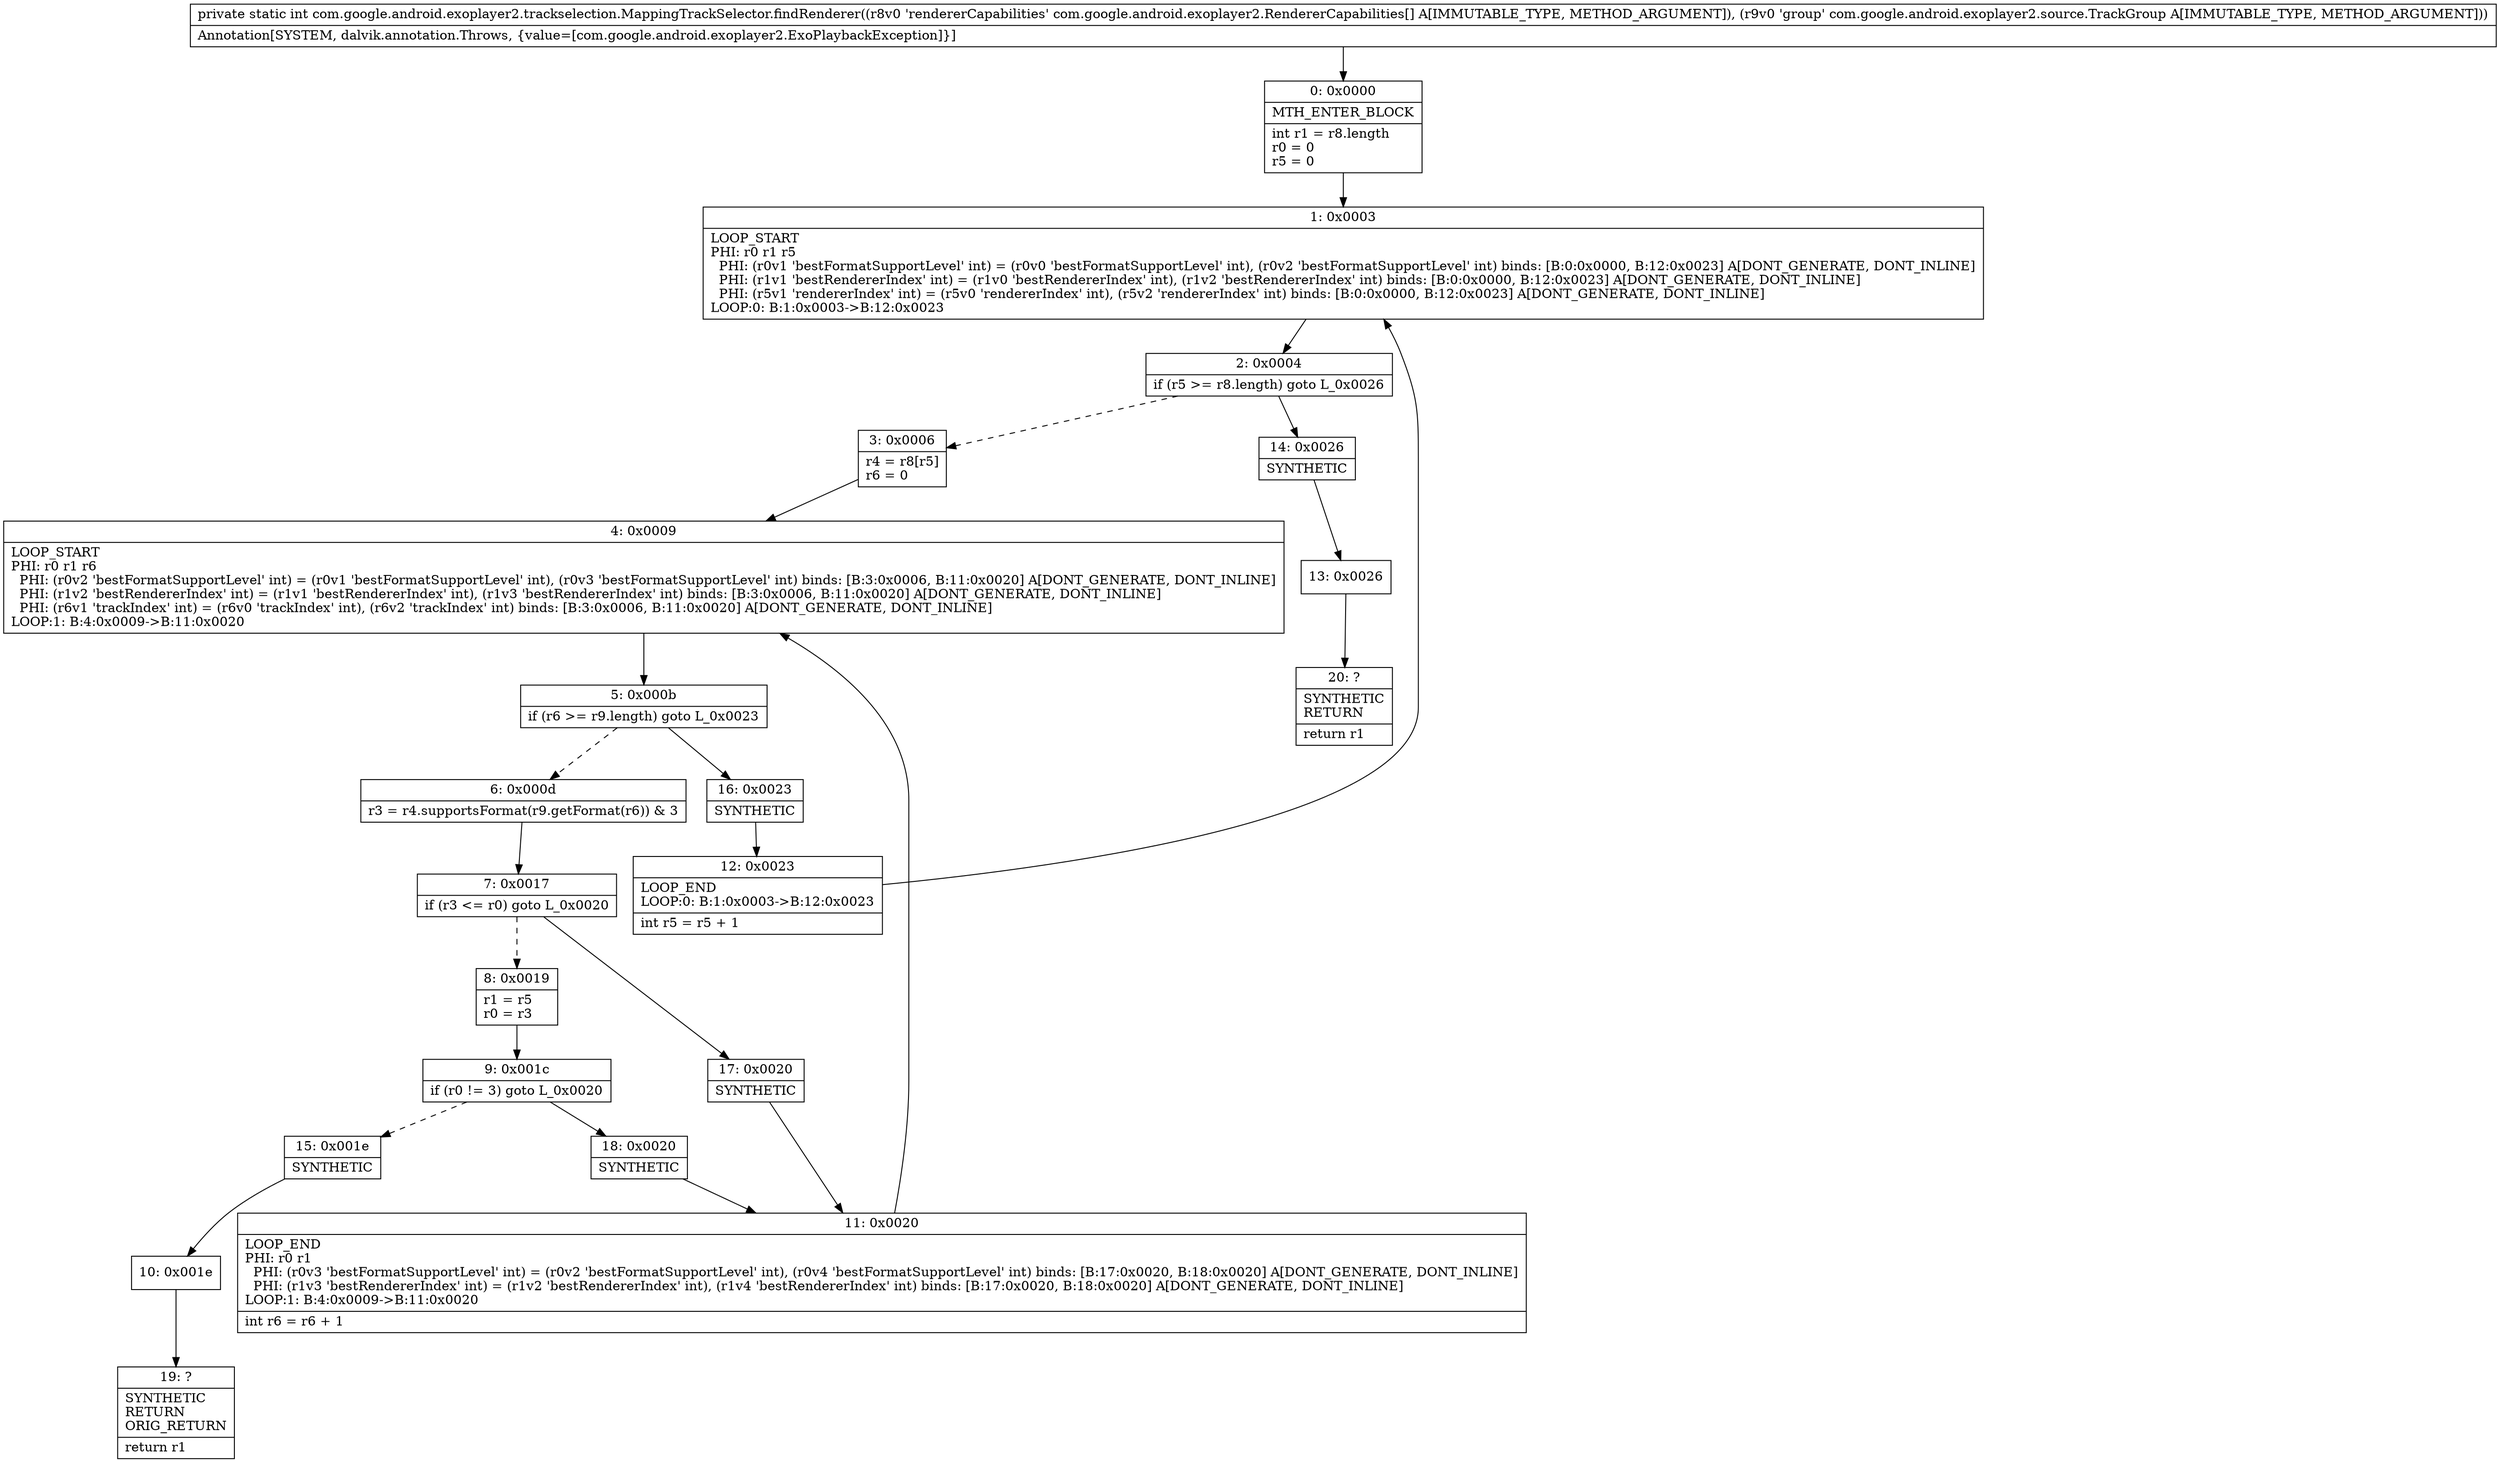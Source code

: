 digraph "CFG forcom.google.android.exoplayer2.trackselection.MappingTrackSelector.findRenderer([Lcom\/google\/android\/exoplayer2\/RendererCapabilities;Lcom\/google\/android\/exoplayer2\/source\/TrackGroup;)I" {
Node_0 [shape=record,label="{0\:\ 0x0000|MTH_ENTER_BLOCK\l|int r1 = r8.length\lr0 = 0\lr5 = 0\l}"];
Node_1 [shape=record,label="{1\:\ 0x0003|LOOP_START\lPHI: r0 r1 r5 \l  PHI: (r0v1 'bestFormatSupportLevel' int) = (r0v0 'bestFormatSupportLevel' int), (r0v2 'bestFormatSupportLevel' int) binds: [B:0:0x0000, B:12:0x0023] A[DONT_GENERATE, DONT_INLINE]\l  PHI: (r1v1 'bestRendererIndex' int) = (r1v0 'bestRendererIndex' int), (r1v2 'bestRendererIndex' int) binds: [B:0:0x0000, B:12:0x0023] A[DONT_GENERATE, DONT_INLINE]\l  PHI: (r5v1 'rendererIndex' int) = (r5v0 'rendererIndex' int), (r5v2 'rendererIndex' int) binds: [B:0:0x0000, B:12:0x0023] A[DONT_GENERATE, DONT_INLINE]\lLOOP:0: B:1:0x0003\-\>B:12:0x0023\l}"];
Node_2 [shape=record,label="{2\:\ 0x0004|if (r5 \>= r8.length) goto L_0x0026\l}"];
Node_3 [shape=record,label="{3\:\ 0x0006|r4 = r8[r5]\lr6 = 0\l}"];
Node_4 [shape=record,label="{4\:\ 0x0009|LOOP_START\lPHI: r0 r1 r6 \l  PHI: (r0v2 'bestFormatSupportLevel' int) = (r0v1 'bestFormatSupportLevel' int), (r0v3 'bestFormatSupportLevel' int) binds: [B:3:0x0006, B:11:0x0020] A[DONT_GENERATE, DONT_INLINE]\l  PHI: (r1v2 'bestRendererIndex' int) = (r1v1 'bestRendererIndex' int), (r1v3 'bestRendererIndex' int) binds: [B:3:0x0006, B:11:0x0020] A[DONT_GENERATE, DONT_INLINE]\l  PHI: (r6v1 'trackIndex' int) = (r6v0 'trackIndex' int), (r6v2 'trackIndex' int) binds: [B:3:0x0006, B:11:0x0020] A[DONT_GENERATE, DONT_INLINE]\lLOOP:1: B:4:0x0009\-\>B:11:0x0020\l}"];
Node_5 [shape=record,label="{5\:\ 0x000b|if (r6 \>= r9.length) goto L_0x0023\l}"];
Node_6 [shape=record,label="{6\:\ 0x000d|r3 = r4.supportsFormat(r9.getFormat(r6)) & 3\l}"];
Node_7 [shape=record,label="{7\:\ 0x0017|if (r3 \<= r0) goto L_0x0020\l}"];
Node_8 [shape=record,label="{8\:\ 0x0019|r1 = r5\lr0 = r3\l}"];
Node_9 [shape=record,label="{9\:\ 0x001c|if (r0 != 3) goto L_0x0020\l}"];
Node_10 [shape=record,label="{10\:\ 0x001e}"];
Node_11 [shape=record,label="{11\:\ 0x0020|LOOP_END\lPHI: r0 r1 \l  PHI: (r0v3 'bestFormatSupportLevel' int) = (r0v2 'bestFormatSupportLevel' int), (r0v4 'bestFormatSupportLevel' int) binds: [B:17:0x0020, B:18:0x0020] A[DONT_GENERATE, DONT_INLINE]\l  PHI: (r1v3 'bestRendererIndex' int) = (r1v2 'bestRendererIndex' int), (r1v4 'bestRendererIndex' int) binds: [B:17:0x0020, B:18:0x0020] A[DONT_GENERATE, DONT_INLINE]\lLOOP:1: B:4:0x0009\-\>B:11:0x0020\l|int r6 = r6 + 1\l}"];
Node_12 [shape=record,label="{12\:\ 0x0023|LOOP_END\lLOOP:0: B:1:0x0003\-\>B:12:0x0023\l|int r5 = r5 + 1\l}"];
Node_13 [shape=record,label="{13\:\ 0x0026}"];
Node_14 [shape=record,label="{14\:\ 0x0026|SYNTHETIC\l}"];
Node_15 [shape=record,label="{15\:\ 0x001e|SYNTHETIC\l}"];
Node_16 [shape=record,label="{16\:\ 0x0023|SYNTHETIC\l}"];
Node_17 [shape=record,label="{17\:\ 0x0020|SYNTHETIC\l}"];
Node_18 [shape=record,label="{18\:\ 0x0020|SYNTHETIC\l}"];
Node_19 [shape=record,label="{19\:\ ?|SYNTHETIC\lRETURN\lORIG_RETURN\l|return r1\l}"];
Node_20 [shape=record,label="{20\:\ ?|SYNTHETIC\lRETURN\l|return r1\l}"];
MethodNode[shape=record,label="{private static int com.google.android.exoplayer2.trackselection.MappingTrackSelector.findRenderer((r8v0 'rendererCapabilities' com.google.android.exoplayer2.RendererCapabilities[] A[IMMUTABLE_TYPE, METHOD_ARGUMENT]), (r9v0 'group' com.google.android.exoplayer2.source.TrackGroup A[IMMUTABLE_TYPE, METHOD_ARGUMENT]))  | Annotation[SYSTEM, dalvik.annotation.Throws, \{value=[com.google.android.exoplayer2.ExoPlaybackException]\}]\l}"];
MethodNode -> Node_0;
Node_0 -> Node_1;
Node_1 -> Node_2;
Node_2 -> Node_3[style=dashed];
Node_2 -> Node_14;
Node_3 -> Node_4;
Node_4 -> Node_5;
Node_5 -> Node_6[style=dashed];
Node_5 -> Node_16;
Node_6 -> Node_7;
Node_7 -> Node_8[style=dashed];
Node_7 -> Node_17;
Node_8 -> Node_9;
Node_9 -> Node_15[style=dashed];
Node_9 -> Node_18;
Node_10 -> Node_19;
Node_11 -> Node_4;
Node_12 -> Node_1;
Node_13 -> Node_20;
Node_14 -> Node_13;
Node_15 -> Node_10;
Node_16 -> Node_12;
Node_17 -> Node_11;
Node_18 -> Node_11;
}


